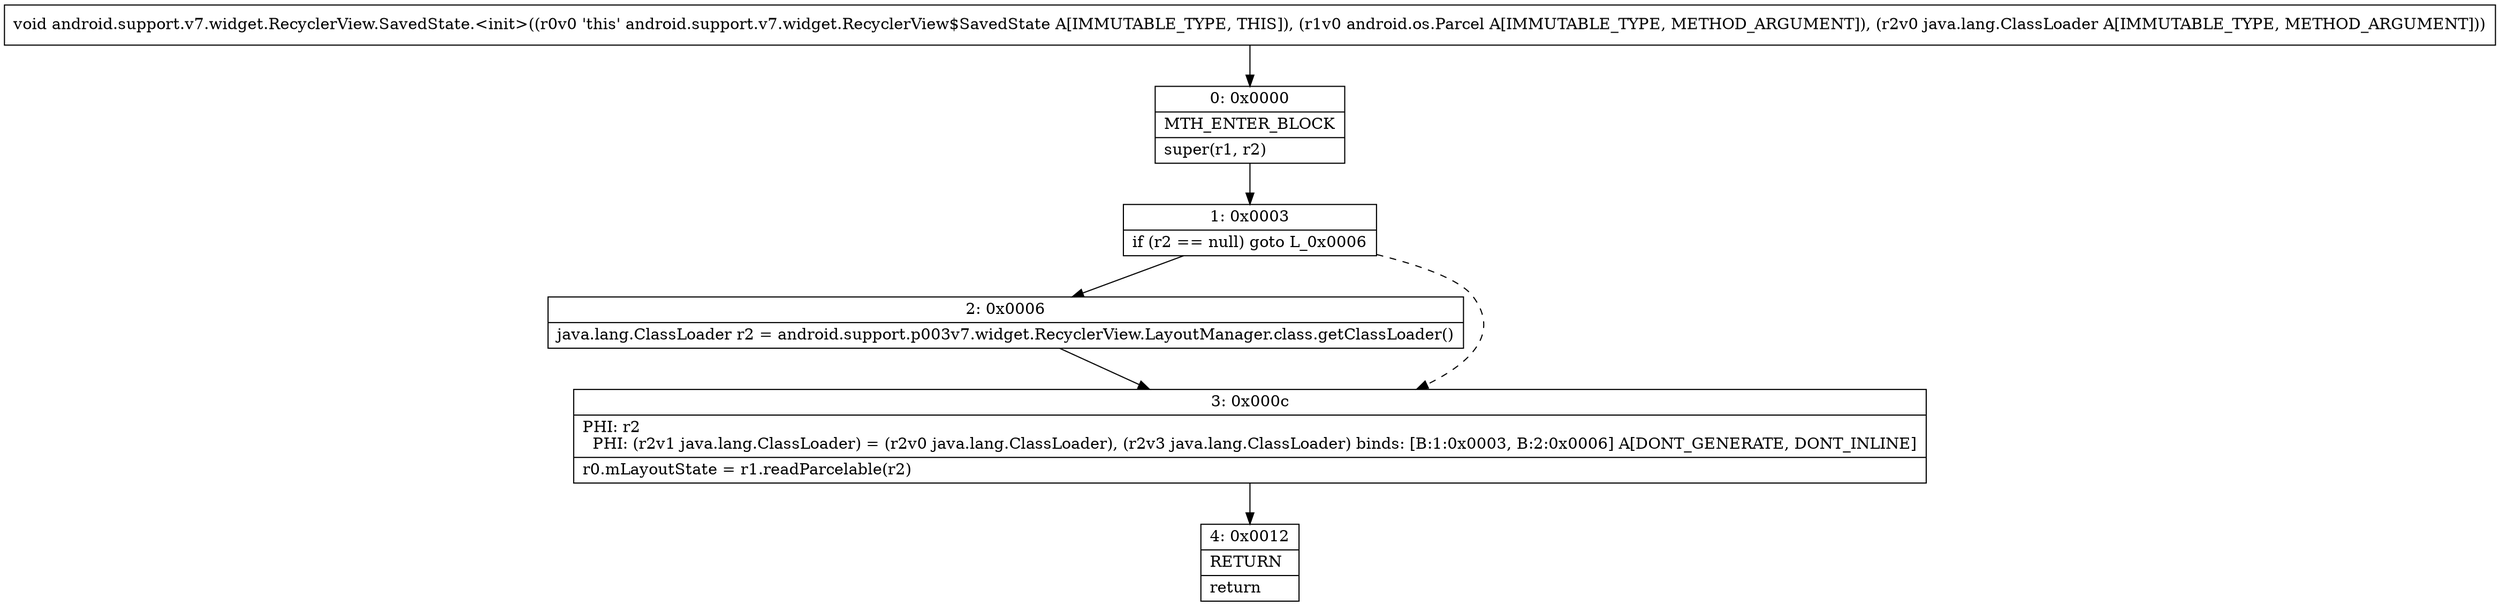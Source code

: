 digraph "CFG forandroid.support.v7.widget.RecyclerView.SavedState.\<init\>(Landroid\/os\/Parcel;Ljava\/lang\/ClassLoader;)V" {
Node_0 [shape=record,label="{0\:\ 0x0000|MTH_ENTER_BLOCK\l|super(r1, r2)\l}"];
Node_1 [shape=record,label="{1\:\ 0x0003|if (r2 == null) goto L_0x0006\l}"];
Node_2 [shape=record,label="{2\:\ 0x0006|java.lang.ClassLoader r2 = android.support.p003v7.widget.RecyclerView.LayoutManager.class.getClassLoader()\l}"];
Node_3 [shape=record,label="{3\:\ 0x000c|PHI: r2 \l  PHI: (r2v1 java.lang.ClassLoader) = (r2v0 java.lang.ClassLoader), (r2v3 java.lang.ClassLoader) binds: [B:1:0x0003, B:2:0x0006] A[DONT_GENERATE, DONT_INLINE]\l|r0.mLayoutState = r1.readParcelable(r2)\l}"];
Node_4 [shape=record,label="{4\:\ 0x0012|RETURN\l|return\l}"];
MethodNode[shape=record,label="{void android.support.v7.widget.RecyclerView.SavedState.\<init\>((r0v0 'this' android.support.v7.widget.RecyclerView$SavedState A[IMMUTABLE_TYPE, THIS]), (r1v0 android.os.Parcel A[IMMUTABLE_TYPE, METHOD_ARGUMENT]), (r2v0 java.lang.ClassLoader A[IMMUTABLE_TYPE, METHOD_ARGUMENT])) }"];
MethodNode -> Node_0;
Node_0 -> Node_1;
Node_1 -> Node_2;
Node_1 -> Node_3[style=dashed];
Node_2 -> Node_3;
Node_3 -> Node_4;
}

